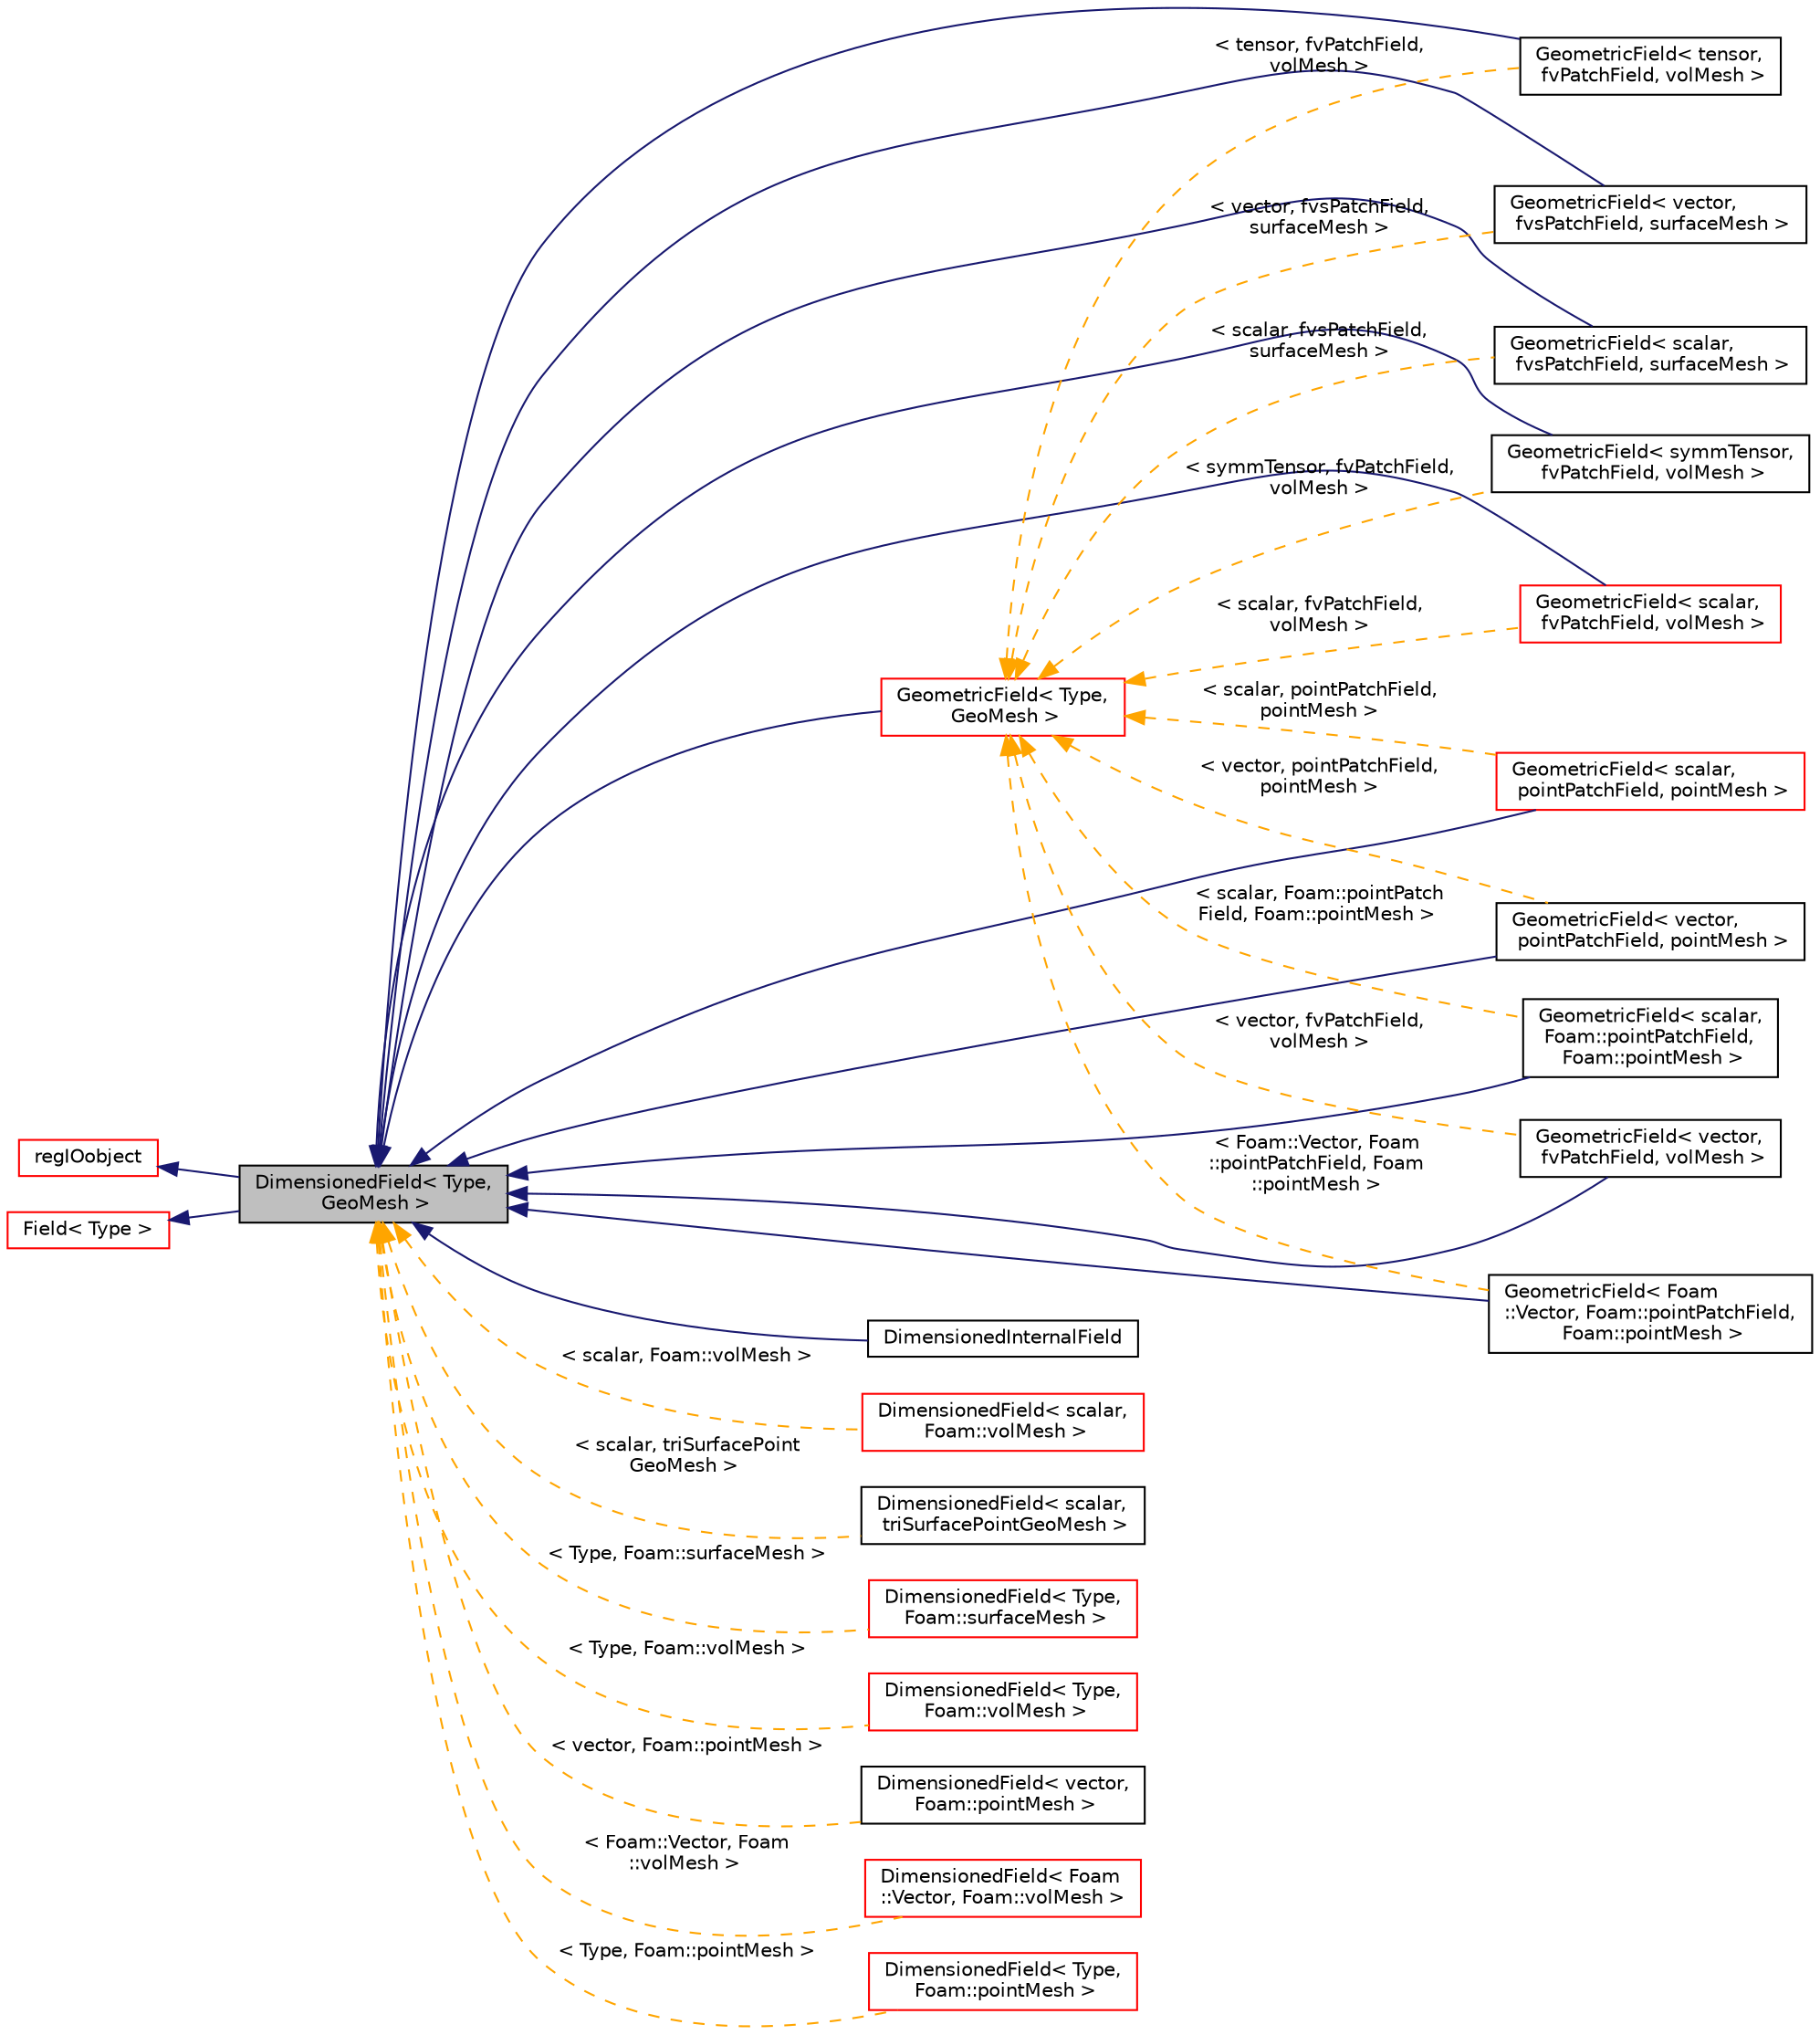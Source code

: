 digraph "DimensionedField&lt; Type, GeoMesh &gt;"
{
  bgcolor="transparent";
  edge [fontname="Helvetica",fontsize="10",labelfontname="Helvetica",labelfontsize="10"];
  node [fontname="Helvetica",fontsize="10",shape=record];
  rankdir="LR";
  Node1 [label="DimensionedField\< Type,\l GeoMesh \>",height=0.2,width=0.4,color="black", fillcolor="grey75", style="filled", fontcolor="black"];
  Node2 -> Node1 [dir="back",color="midnightblue",fontsize="10",style="solid",fontname="Helvetica"];
  Node2 [label="regIOobject",height=0.2,width=0.4,color="red",URL="$a02186.html",tooltip="regIOobject is an abstract class derived from IOobject to handle automatic object registration with t..."];
  Node3 -> Node1 [dir="back",color="midnightblue",fontsize="10",style="solid",fontname="Helvetica"];
  Node3 [label="Field\< Type \>",height=0.2,width=0.4,color="red",URL="$a00766.html",tooltip="Pre-declare SubField and related Field type. "];
  Node1 -> Node4 [dir="back",color="midnightblue",fontsize="10",style="solid",fontname="Helvetica"];
  Node4 [label="GeometricField\< Type,\l GeoMesh \>",height=0.2,width=0.4,color="red",URL="$a00934.html",tooltip="Generic GeometricField class. "];
  Node4 -> Node5 [dir="back",color="orange",fontsize="10",style="dashed",label=" \< symmTensor, fvPatchField,\l volMesh \>" ,fontname="Helvetica"];
  Node5 [label="GeometricField\< symmTensor,\l fvPatchField, volMesh \>",height=0.2,width=0.4,color="black",URL="$a00934.html"];
  Node4 -> Node6 [dir="back",color="orange",fontsize="10",style="dashed",label=" \< tensor, fvPatchField,\l volMesh \>" ,fontname="Helvetica"];
  Node6 [label="GeometricField\< tensor,\l fvPatchField, volMesh \>",height=0.2,width=0.4,color="black",URL="$a00934.html"];
  Node4 -> Node7 [dir="back",color="orange",fontsize="10",style="dashed",label=" \< vector, fvsPatchField,\l surfaceMesh \>" ,fontname="Helvetica"];
  Node7 [label="GeometricField\< vector,\l fvsPatchField, surfaceMesh \>",height=0.2,width=0.4,color="black",URL="$a00934.html"];
  Node4 -> Node8 [dir="back",color="orange",fontsize="10",style="dashed",label=" \< scalar, fvPatchField,\l volMesh \>" ,fontname="Helvetica"];
  Node8 [label="GeometricField\< scalar,\l fvPatchField, volMesh \>",height=0.2,width=0.4,color="red",URL="$a00934.html"];
  Node4 -> Node9 [dir="back",color="orange",fontsize="10",style="dashed",label=" \< scalar, fvsPatchField,\l surfaceMesh \>" ,fontname="Helvetica"];
  Node9 [label="GeometricField\< scalar,\l fvsPatchField, surfaceMesh \>",height=0.2,width=0.4,color="black",URL="$a00934.html"];
  Node4 -> Node10 [dir="back",color="orange",fontsize="10",style="dashed",label=" \< Foam::Vector, Foam\l::pointPatchField, Foam\l::pointMesh \>" ,fontname="Helvetica"];
  Node10 [label="GeometricField\< Foam\l::Vector, Foam::pointPatchField,\l Foam::pointMesh \>",height=0.2,width=0.4,color="black",URL="$a00934.html"];
  Node4 -> Node11 [dir="back",color="orange",fontsize="10",style="dashed",label=" \< scalar, pointPatchField,\l pointMesh \>" ,fontname="Helvetica"];
  Node11 [label="GeometricField\< scalar,\l pointPatchField, pointMesh \>",height=0.2,width=0.4,color="red",URL="$a00934.html"];
  Node4 -> Node12 [dir="back",color="orange",fontsize="10",style="dashed",label=" \< vector, fvPatchField,\l volMesh \>" ,fontname="Helvetica"];
  Node12 [label="GeometricField\< vector,\l fvPatchField, volMesh \>",height=0.2,width=0.4,color="black",URL="$a00934.html"];
  Node4 -> Node13 [dir="back",color="orange",fontsize="10",style="dashed",label=" \< scalar, Foam::pointPatch\lField, Foam::pointMesh \>" ,fontname="Helvetica"];
  Node13 [label="GeometricField\< scalar,\l Foam::pointPatchField,\l Foam::pointMesh \>",height=0.2,width=0.4,color="black",URL="$a00934.html"];
  Node4 -> Node14 [dir="back",color="orange",fontsize="10",style="dashed",label=" \< vector, pointPatchField,\l pointMesh \>" ,fontname="Helvetica"];
  Node14 [label="GeometricField\< vector,\l pointPatchField, pointMesh \>",height=0.2,width=0.4,color="black",URL="$a00934.html"];
  Node1 -> Node15 [dir="back",color="midnightblue",fontsize="10",style="solid",fontname="Helvetica"];
  Node15 [label="DimensionedInternalField",height=0.2,width=0.4,color="black",URL="$a00541.html",tooltip="The internalField of a SlicedGeometricField. "];
  Node1 -> Node10 [dir="back",color="midnightblue",fontsize="10",style="solid",fontname="Helvetica"];
  Node1 -> Node13 [dir="back",color="midnightblue",fontsize="10",style="solid",fontname="Helvetica"];
  Node1 -> Node8 [dir="back",color="midnightblue",fontsize="10",style="solid",fontname="Helvetica"];
  Node1 -> Node9 [dir="back",color="midnightblue",fontsize="10",style="solid",fontname="Helvetica"];
  Node1 -> Node11 [dir="back",color="midnightblue",fontsize="10",style="solid",fontname="Helvetica"];
  Node1 -> Node5 [dir="back",color="midnightblue",fontsize="10",style="solid",fontname="Helvetica"];
  Node1 -> Node6 [dir="back",color="midnightblue",fontsize="10",style="solid",fontname="Helvetica"];
  Node1 -> Node12 [dir="back",color="midnightblue",fontsize="10",style="solid",fontname="Helvetica"];
  Node1 -> Node7 [dir="back",color="midnightblue",fontsize="10",style="solid",fontname="Helvetica"];
  Node1 -> Node14 [dir="back",color="midnightblue",fontsize="10",style="solid",fontname="Helvetica"];
  Node1 -> Node16 [dir="back",color="orange",fontsize="10",style="dashed",label=" \< scalar, Foam::volMesh \>" ,fontname="Helvetica"];
  Node16 [label="DimensionedField\< scalar,\l Foam::volMesh \>",height=0.2,width=0.4,color="red",URL="$a00540.html"];
  Node1 -> Node17 [dir="back",color="orange",fontsize="10",style="dashed",label=" \< scalar, triSurfacePoint\lGeoMesh \>" ,fontname="Helvetica"];
  Node17 [label="DimensionedField\< scalar,\l triSurfacePointGeoMesh \>",height=0.2,width=0.4,color="black",URL="$a00540.html"];
  Node1 -> Node18 [dir="back",color="orange",fontsize="10",style="dashed",label=" \< Type, Foam::surfaceMesh \>" ,fontname="Helvetica"];
  Node18 [label="DimensionedField\< Type,\l Foam::surfaceMesh \>",height=0.2,width=0.4,color="red",URL="$a00540.html"];
  Node1 -> Node19 [dir="back",color="orange",fontsize="10",style="dashed",label=" \< Type, Foam::volMesh \>" ,fontname="Helvetica"];
  Node19 [label="DimensionedField\< Type,\l Foam::volMesh \>",height=0.2,width=0.4,color="red",URL="$a00540.html"];
  Node1 -> Node20 [dir="back",color="orange",fontsize="10",style="dashed",label=" \< vector, Foam::pointMesh \>" ,fontname="Helvetica"];
  Node20 [label="DimensionedField\< vector,\l Foam::pointMesh \>",height=0.2,width=0.4,color="black",URL="$a00540.html"];
  Node1 -> Node21 [dir="back",color="orange",fontsize="10",style="dashed",label=" \< Foam::Vector, Foam\l::volMesh \>" ,fontname="Helvetica"];
  Node21 [label="DimensionedField\< Foam\l::Vector, Foam::volMesh \>",height=0.2,width=0.4,color="red",URL="$a00540.html"];
  Node1 -> Node22 [dir="back",color="orange",fontsize="10",style="dashed",label=" \< Type, Foam::pointMesh \>" ,fontname="Helvetica"];
  Node22 [label="DimensionedField\< Type,\l Foam::pointMesh \>",height=0.2,width=0.4,color="red",URL="$a00540.html"];
}

